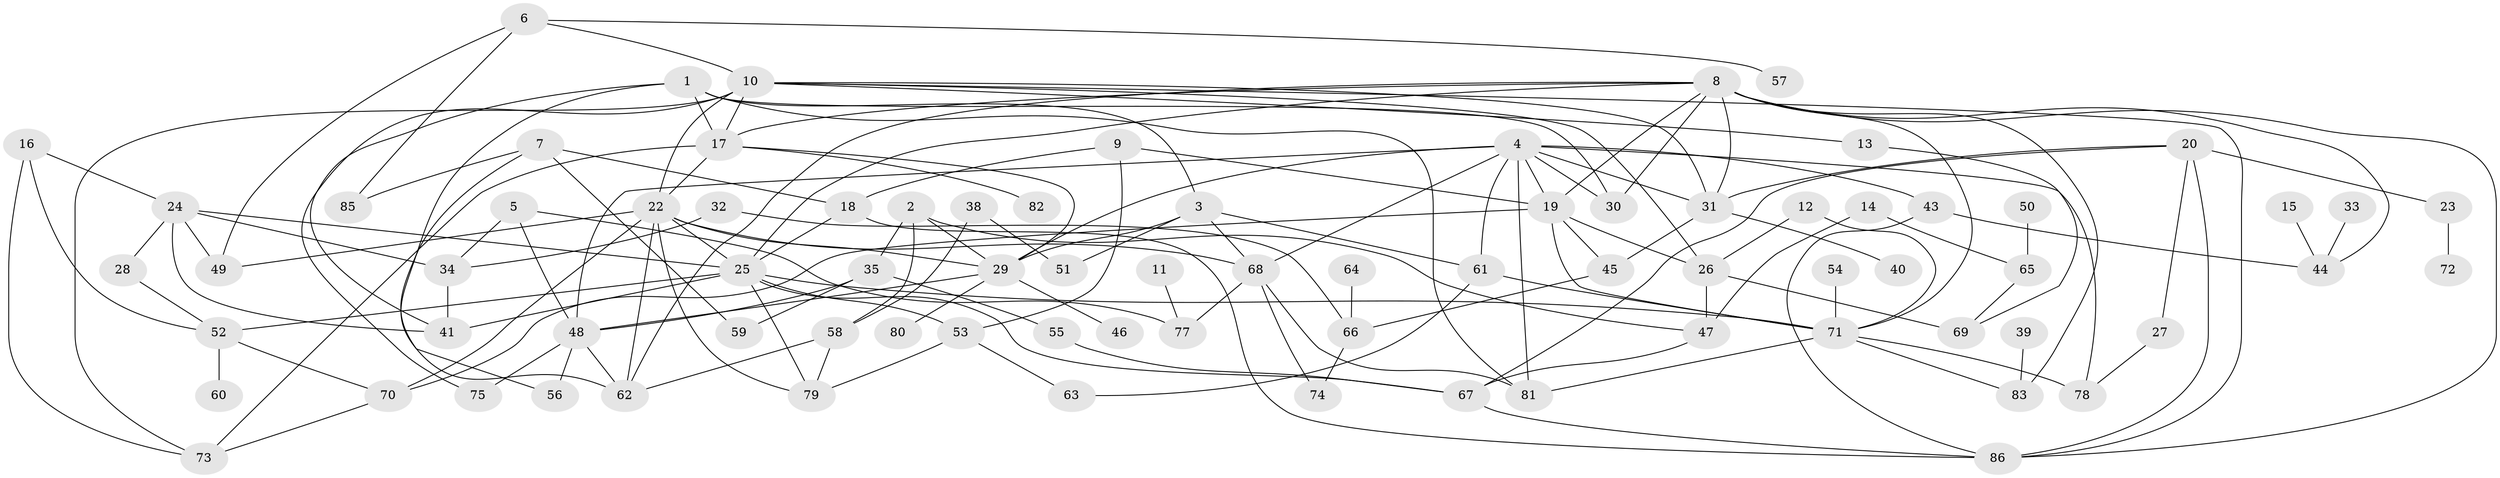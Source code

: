 // original degree distribution, {2: 0.21666666666666667, 5: 0.1, 3: 0.19166666666666668, 4: 0.21666666666666667, 1: 0.13333333333333333, 6: 0.06666666666666667, 0: 0.05, 7: 0.016666666666666666, 9: 0.008333333333333333}
// Generated by graph-tools (version 1.1) at 2025/48/03/04/25 22:48:26]
// undirected, 80 vertices, 148 edges
graph export_dot {
  node [color=gray90,style=filled];
  1;
  2;
  3;
  4;
  5;
  6;
  7;
  8;
  9;
  10;
  11;
  12;
  13;
  14;
  15;
  16;
  17;
  18;
  19;
  20;
  22;
  23;
  24;
  25;
  26;
  27;
  28;
  29;
  30;
  31;
  32;
  33;
  34;
  35;
  38;
  39;
  40;
  41;
  43;
  44;
  45;
  46;
  47;
  48;
  49;
  50;
  51;
  52;
  53;
  54;
  55;
  56;
  57;
  58;
  59;
  60;
  61;
  62;
  63;
  64;
  65;
  66;
  67;
  68;
  69;
  70;
  71;
  72;
  73;
  74;
  75;
  77;
  78;
  79;
  80;
  81;
  82;
  83;
  85;
  86;
  1 -- 3 [weight=1.0];
  1 -- 17 [weight=1.0];
  1 -- 30 [weight=1.0];
  1 -- 41 [weight=1.0];
  1 -- 62 [weight=1.0];
  1 -- 81 [weight=1.0];
  2 -- 29 [weight=2.0];
  2 -- 35 [weight=1.0];
  2 -- 47 [weight=1.0];
  2 -- 58 [weight=1.0];
  3 -- 29 [weight=1.0];
  3 -- 51 [weight=1.0];
  3 -- 61 [weight=1.0];
  3 -- 68 [weight=1.0];
  4 -- 19 [weight=1.0];
  4 -- 29 [weight=1.0];
  4 -- 30 [weight=1.0];
  4 -- 31 [weight=1.0];
  4 -- 43 [weight=1.0];
  4 -- 48 [weight=1.0];
  4 -- 61 [weight=1.0];
  4 -- 68 [weight=1.0];
  4 -- 78 [weight=1.0];
  4 -- 81 [weight=1.0];
  5 -- 34 [weight=1.0];
  5 -- 48 [weight=1.0];
  5 -- 77 [weight=1.0];
  6 -- 10 [weight=1.0];
  6 -- 49 [weight=1.0];
  6 -- 57 [weight=1.0];
  6 -- 85 [weight=1.0];
  7 -- 18 [weight=1.0];
  7 -- 56 [weight=1.0];
  7 -- 59 [weight=1.0];
  7 -- 85 [weight=1.0];
  8 -- 17 [weight=1.0];
  8 -- 19 [weight=1.0];
  8 -- 25 [weight=1.0];
  8 -- 30 [weight=1.0];
  8 -- 31 [weight=1.0];
  8 -- 44 [weight=1.0];
  8 -- 62 [weight=1.0];
  8 -- 71 [weight=1.0];
  8 -- 83 [weight=1.0];
  8 -- 86 [weight=1.0];
  9 -- 18 [weight=1.0];
  9 -- 19 [weight=1.0];
  9 -- 53 [weight=1.0];
  10 -- 13 [weight=1.0];
  10 -- 17 [weight=2.0];
  10 -- 22 [weight=1.0];
  10 -- 26 [weight=1.0];
  10 -- 31 [weight=1.0];
  10 -- 73 [weight=1.0];
  10 -- 75 [weight=1.0];
  10 -- 86 [weight=1.0];
  11 -- 77 [weight=1.0];
  12 -- 26 [weight=1.0];
  12 -- 71 [weight=1.0];
  13 -- 69 [weight=1.0];
  14 -- 47 [weight=1.0];
  14 -- 65 [weight=1.0];
  15 -- 44 [weight=1.0];
  16 -- 24 [weight=1.0];
  16 -- 52 [weight=1.0];
  16 -- 73 [weight=1.0];
  17 -- 22 [weight=1.0];
  17 -- 29 [weight=1.0];
  17 -- 73 [weight=1.0];
  17 -- 82 [weight=1.0];
  18 -- 25 [weight=1.0];
  18 -- 86 [weight=1.0];
  19 -- 26 [weight=1.0];
  19 -- 45 [weight=2.0];
  19 -- 70 [weight=1.0];
  19 -- 71 [weight=1.0];
  20 -- 23 [weight=1.0];
  20 -- 27 [weight=1.0];
  20 -- 31 [weight=1.0];
  20 -- 67 [weight=1.0];
  20 -- 86 [weight=1.0];
  22 -- 25 [weight=1.0];
  22 -- 29 [weight=1.0];
  22 -- 49 [weight=1.0];
  22 -- 62 [weight=1.0];
  22 -- 68 [weight=1.0];
  22 -- 70 [weight=1.0];
  22 -- 79 [weight=1.0];
  23 -- 72 [weight=1.0];
  24 -- 25 [weight=1.0];
  24 -- 28 [weight=1.0];
  24 -- 34 [weight=1.0];
  24 -- 41 [weight=1.0];
  24 -- 49 [weight=1.0];
  25 -- 41 [weight=1.0];
  25 -- 52 [weight=3.0];
  25 -- 53 [weight=1.0];
  25 -- 67 [weight=1.0];
  25 -- 71 [weight=1.0];
  25 -- 79 [weight=1.0];
  26 -- 47 [weight=1.0];
  26 -- 69 [weight=1.0];
  27 -- 78 [weight=1.0];
  28 -- 52 [weight=1.0];
  29 -- 46 [weight=1.0];
  29 -- 48 [weight=1.0];
  29 -- 80 [weight=1.0];
  31 -- 40 [weight=1.0];
  31 -- 45 [weight=1.0];
  32 -- 34 [weight=1.0];
  32 -- 66 [weight=1.0];
  33 -- 44 [weight=1.0];
  34 -- 41 [weight=1.0];
  35 -- 48 [weight=1.0];
  35 -- 55 [weight=1.0];
  35 -- 59 [weight=1.0];
  38 -- 51 [weight=1.0];
  38 -- 58 [weight=1.0];
  39 -- 83 [weight=1.0];
  43 -- 44 [weight=1.0];
  43 -- 86 [weight=1.0];
  45 -- 66 [weight=1.0];
  47 -- 67 [weight=1.0];
  48 -- 56 [weight=1.0];
  48 -- 62 [weight=1.0];
  48 -- 75 [weight=1.0];
  50 -- 65 [weight=1.0];
  52 -- 60 [weight=1.0];
  52 -- 70 [weight=1.0];
  53 -- 63 [weight=1.0];
  53 -- 79 [weight=1.0];
  54 -- 71 [weight=1.0];
  55 -- 67 [weight=1.0];
  58 -- 62 [weight=1.0];
  58 -- 79 [weight=1.0];
  61 -- 63 [weight=1.0];
  61 -- 71 [weight=1.0];
  64 -- 66 [weight=1.0];
  65 -- 69 [weight=1.0];
  66 -- 74 [weight=1.0];
  67 -- 86 [weight=1.0];
  68 -- 74 [weight=1.0];
  68 -- 77 [weight=1.0];
  68 -- 81 [weight=1.0];
  70 -- 73 [weight=1.0];
  71 -- 78 [weight=1.0];
  71 -- 81 [weight=1.0];
  71 -- 83 [weight=1.0];
}
